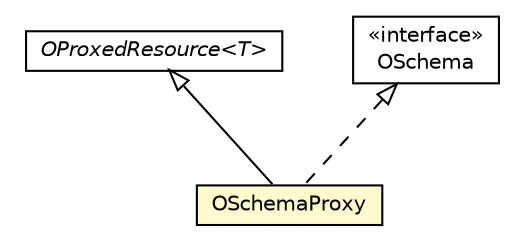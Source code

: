 #!/usr/local/bin/dot
#
# Class diagram 
# Generated by UMLGraph version R5_6-24-gf6e263 (http://www.umlgraph.org/)
#

digraph G {
	edge [fontname="Helvetica",fontsize=10,labelfontname="Helvetica",labelfontsize=10];
	node [fontname="Helvetica",fontsize=10,shape=plaintext];
	nodesep=0.25;
	ranksep=0.5;
	// com.orientechnologies.orient.core.db.record.OProxedResource<T>
	c3578912 [label=<<table title="com.orientechnologies.orient.core.db.record.OProxedResource" border="0" cellborder="1" cellspacing="0" cellpadding="2" port="p" href="../../db/record/OProxedResource.html">
		<tr><td><table border="0" cellspacing="0" cellpadding="1">
<tr><td align="center" balign="center"><font face="Helvetica-Oblique"> OProxedResource&lt;T&gt; </font></td></tr>
		</table></td></tr>
		</table>>, URL="../../db/record/OProxedResource.html", fontname="Helvetica", fontcolor="black", fontsize=10.0];
	// com.orientechnologies.orient.core.metadata.schema.OSchemaProxy
	c3579078 [label=<<table title="com.orientechnologies.orient.core.metadata.schema.OSchemaProxy" border="0" cellborder="1" cellspacing="0" cellpadding="2" port="p" bgcolor="lemonChiffon" href="./OSchemaProxy.html">
		<tr><td><table border="0" cellspacing="0" cellpadding="1">
<tr><td align="center" balign="center"> OSchemaProxy </td></tr>
		</table></td></tr>
		</table>>, URL="./OSchemaProxy.html", fontname="Helvetica", fontcolor="black", fontsize=10.0];
	// com.orientechnologies.orient.core.metadata.schema.OSchema
	c3579081 [label=<<table title="com.orientechnologies.orient.core.metadata.schema.OSchema" border="0" cellborder="1" cellspacing="0" cellpadding="2" port="p" href="./OSchema.html">
		<tr><td><table border="0" cellspacing="0" cellpadding="1">
<tr><td align="center" balign="center"> &#171;interface&#187; </td></tr>
<tr><td align="center" balign="center"> OSchema </td></tr>
		</table></td></tr>
		</table>>, URL="./OSchema.html", fontname="Helvetica", fontcolor="black", fontsize=10.0];
	//com.orientechnologies.orient.core.metadata.schema.OSchemaProxy extends com.orientechnologies.orient.core.db.record.OProxedResource<com.orientechnologies.orient.core.metadata.schema.OSchemaShared>
	c3578912:p -> c3579078:p [dir=back,arrowtail=empty];
	//com.orientechnologies.orient.core.metadata.schema.OSchemaProxy implements com.orientechnologies.orient.core.metadata.schema.OSchema
	c3579081:p -> c3579078:p [dir=back,arrowtail=empty,style=dashed];
}

